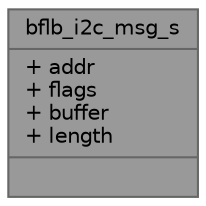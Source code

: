 digraph "bflb_i2c_msg_s"
{
 // LATEX_PDF_SIZE
  bgcolor="transparent";
  edge [fontname=Helvetica,fontsize=10,labelfontname=Helvetica,labelfontsize=10];
  node [fontname=Helvetica,fontsize=10,shape=box,height=0.2,width=0.4];
  Node1 [shape=record,label="{bflb_i2c_msg_s\n|+ addr\l+ flags\l+ buffer\l+ length\l|}",height=0.2,width=0.4,color="gray40", fillcolor="grey60", style="filled", fontcolor="black",tooltip="I2C message structure"];
}
